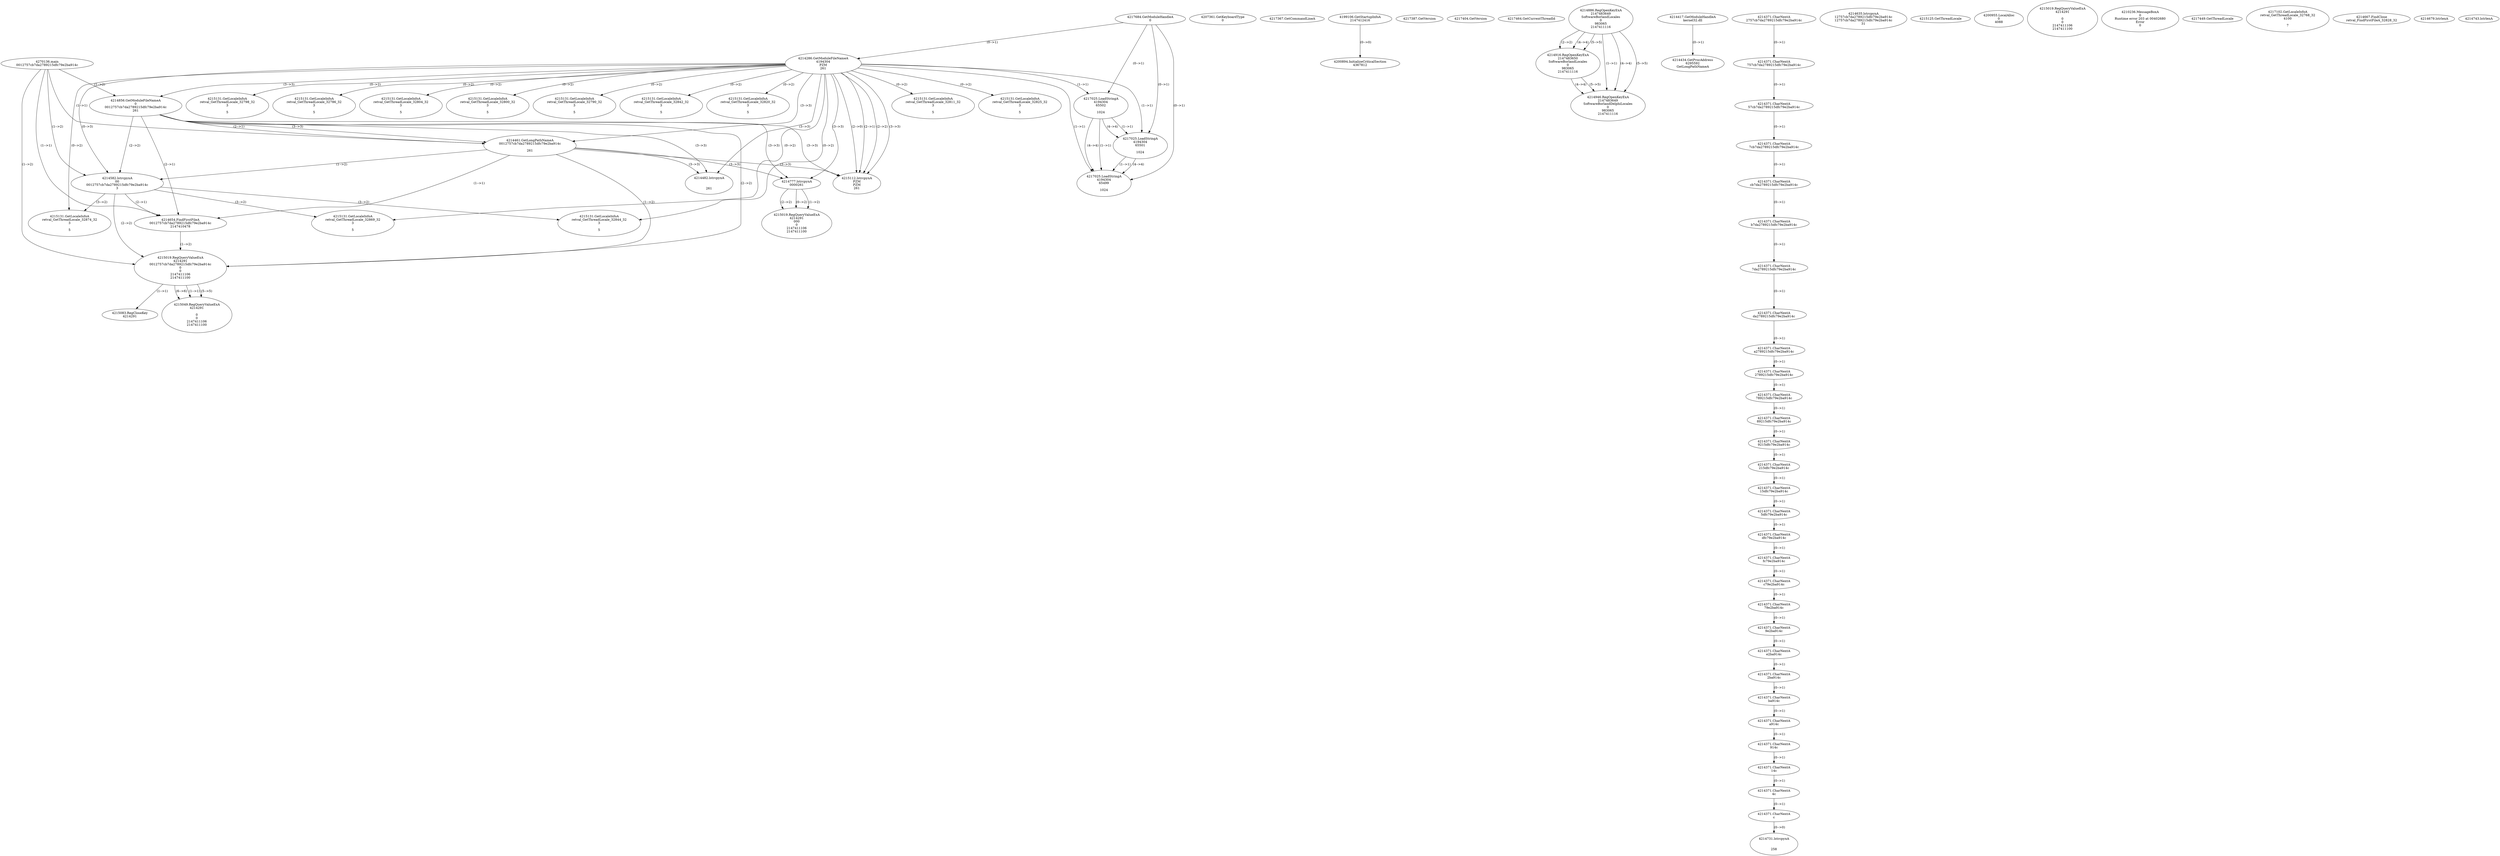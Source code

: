 // Global SCDG with merge call
digraph {
	0 [label="4270136.main
0012757cb7da2789215dfc79e2ba914c"]
	1 [label="4217684.GetModuleHandleA
0"]
	2 [label="4207361.GetKeyboardType
0"]
	3 [label="4217367.GetCommandLineA
"]
	4 [label="4199106.GetStartupInfoA
2147412416"]
	5 [label="4217387.GetVersion
"]
	6 [label="4217404.GetVersion
"]
	7 [label="4217464.GetCurrentThreadId
"]
	8 [label="4214286.GetModuleFileNameA
4194304
PZM
261"]
	1 -> 8 [label="(0-->1)"]
	9 [label="4214856.GetModuleFileNameA
0
0012757cb7da2789215dfc79e2ba914c
261"]
	0 -> 9 [label="(1-->2)"]
	8 -> 9 [label="(3-->3)"]
	10 [label="4214886.RegOpenKeyExA
2147483649
Software\Borland\Locales
0
983065
2147411116"]
	11 [label="4214417.GetModuleHandleA
kernel32.dll"]
	12 [label="4214434.GetProcAddress
6295592
GetLongPathNameA"]
	11 -> 12 [label="(0-->1)"]
	13 [label="4214461.GetLongPathNameA
0012757cb7da2789215dfc79e2ba914c

261"]
	0 -> 13 [label="(1-->1)"]
	9 -> 13 [label="(2-->1)"]
	8 -> 13 [label="(3-->3)"]
	9 -> 13 [label="(3-->3)"]
	14 [label="4214582.lstrcpynA
00
0012757cb7da2789215dfc79e2ba914c
3"]
	0 -> 14 [label="(1-->2)"]
	9 -> 14 [label="(2-->2)"]
	13 -> 14 [label="(1-->2)"]
	8 -> 14 [label="(0-->3)"]
	15 [label="4214371.CharNextA
2757cb7da2789215dfc79e2ba914c"]
	16 [label="4214371.CharNextA
757cb7da2789215dfc79e2ba914c"]
	15 -> 16 [label="(0-->1)"]
	17 [label="4214371.CharNextA
57cb7da2789215dfc79e2ba914c"]
	16 -> 17 [label="(0-->1)"]
	18 [label="4214371.CharNextA
7cb7da2789215dfc79e2ba914c"]
	17 -> 18 [label="(0-->1)"]
	19 [label="4214371.CharNextA
cb7da2789215dfc79e2ba914c"]
	18 -> 19 [label="(0-->1)"]
	20 [label="4214371.CharNextA
b7da2789215dfc79e2ba914c"]
	19 -> 20 [label="(0-->1)"]
	21 [label="4214371.CharNextA
7da2789215dfc79e2ba914c"]
	20 -> 21 [label="(0-->1)"]
	22 [label="4214371.CharNextA
da2789215dfc79e2ba914c"]
	21 -> 22 [label="(0-->1)"]
	23 [label="4214371.CharNextA
a2789215dfc79e2ba914c"]
	22 -> 23 [label="(0-->1)"]
	24 [label="4214371.CharNextA
2789215dfc79e2ba914c"]
	23 -> 24 [label="(0-->1)"]
	25 [label="4214371.CharNextA
789215dfc79e2ba914c"]
	24 -> 25 [label="(0-->1)"]
	26 [label="4214371.CharNextA
89215dfc79e2ba914c"]
	25 -> 26 [label="(0-->1)"]
	27 [label="4214371.CharNextA
9215dfc79e2ba914c"]
	26 -> 27 [label="(0-->1)"]
	28 [label="4214371.CharNextA
215dfc79e2ba914c"]
	27 -> 28 [label="(0-->1)"]
	29 [label="4214371.CharNextA
15dfc79e2ba914c"]
	28 -> 29 [label="(0-->1)"]
	30 [label="4214371.CharNextA
5dfc79e2ba914c"]
	29 -> 30 [label="(0-->1)"]
	31 [label="4214371.CharNextA
dfc79e2ba914c"]
	30 -> 31 [label="(0-->1)"]
	32 [label="4214371.CharNextA
fc79e2ba914c"]
	31 -> 32 [label="(0-->1)"]
	33 [label="4214371.CharNextA
c79e2ba914c"]
	32 -> 33 [label="(0-->1)"]
	34 [label="4214371.CharNextA
79e2ba914c"]
	33 -> 34 [label="(0-->1)"]
	35 [label="4214371.CharNextA
9e2ba914c"]
	34 -> 35 [label="(0-->1)"]
	36 [label="4214371.CharNextA
e2ba914c"]
	35 -> 36 [label="(0-->1)"]
	37 [label="4214371.CharNextA
2ba914c"]
	36 -> 37 [label="(0-->1)"]
	38 [label="4214371.CharNextA
ba914c"]
	37 -> 38 [label="(0-->1)"]
	39 [label="4214371.CharNextA
a914c"]
	38 -> 39 [label="(0-->1)"]
	40 [label="4214371.CharNextA
914c"]
	39 -> 40 [label="(0-->1)"]
	41 [label="4214371.CharNextA
14c"]
	40 -> 41 [label="(0-->1)"]
	42 [label="4214371.CharNextA
4c"]
	41 -> 42 [label="(0-->1)"]
	43 [label="4214371.CharNextA
c"]
	42 -> 43 [label="(0-->1)"]
	44 [label="4214635.lstrcpynA
12757cb7da2789215dfc79e2ba914c
12757cb7da2789215dfc79e2ba914c
31"]
	45 [label="4214654.FindFirstFileA
0012757cb7da2789215dfc79e2ba914c
2147410478"]
	0 -> 45 [label="(1-->1)"]
	9 -> 45 [label="(2-->1)"]
	13 -> 45 [label="(1-->1)"]
	14 -> 45 [label="(2-->1)"]
	46 [label="4215019.RegQueryValueExA
4214291
0012757cb7da2789215dfc79e2ba914c
0
0
2147411106
2147411100"]
	0 -> 46 [label="(1-->2)"]
	9 -> 46 [label="(2-->2)"]
	13 -> 46 [label="(1-->2)"]
	14 -> 46 [label="(2-->2)"]
	45 -> 46 [label="(1-->2)"]
	47 [label="4215083.RegCloseKey
4214291"]
	46 -> 47 [label="(1-->1)"]
	48 [label="4215112.lstrcpynA
PZM
PZM
261"]
	8 -> 48 [label="(2-->1)"]
	8 -> 48 [label="(2-->2)"]
	8 -> 48 [label="(3-->3)"]
	9 -> 48 [label="(3-->3)"]
	13 -> 48 [label="(3-->3)"]
	8 -> 48 [label="(2-->0)"]
	49 [label="4215125.GetThreadLocale
"]
	50 [label="4215131.GetLocaleInfoA
retval_GetThreadLocale_32874_32
3

5"]
	8 -> 50 [label="(0-->2)"]
	14 -> 50 [label="(3-->2)"]
	51 [label="4217025.LoadStringA
4194304
65502

1024"]
	1 -> 51 [label="(0-->1)"]
	8 -> 51 [label="(1-->1)"]
	52 [label="4217025.LoadStringA
4194304
65501

1024"]
	1 -> 52 [label="(0-->1)"]
	8 -> 52 [label="(1-->1)"]
	51 -> 52 [label="(1-->1)"]
	51 -> 52 [label="(4-->4)"]
	53 [label="4215049.RegQueryValueExA
4214291

0
0
2147411106
2147411100"]
	46 -> 53 [label="(1-->1)"]
	46 -> 53 [label="(5-->5)"]
	46 -> 53 [label="(6-->6)"]
	54 [label="4215131.GetLocaleInfoA
retval_GetThreadLocale_32844_32
3

5"]
	8 -> 54 [label="(0-->2)"]
	14 -> 54 [label="(3-->2)"]
	55 [label="4217025.LoadStringA
4194304
65499

1024"]
	1 -> 55 [label="(0-->1)"]
	8 -> 55 [label="(1-->1)"]
	51 -> 55 [label="(1-->1)"]
	52 -> 55 [label="(1-->1)"]
	51 -> 55 [label="(4-->4)"]
	52 -> 55 [label="(4-->4)"]
	56 [label="4200894.InitializeCriticalSection
4367812"]
	4 -> 56 [label="(0-->0)"]
	57 [label="4200955.LocalAlloc
0
4088"]
	58 [label="4214482.lstrcpynA


261"]
	8 -> 58 [label="(3-->3)"]
	9 -> 58 [label="(3-->3)"]
	13 -> 58 [label="(3-->3)"]
	59 [label="4215019.RegQueryValueExA
4214291

0
0
2147411106
2147411100"]
	60 [label="4215131.GetLocaleInfoA
retval_GetThreadLocale_32811_32
3

5"]
	8 -> 60 [label="(0-->2)"]
	61 [label="4214916.RegOpenKeyExA
2147483650
Software\Borland\Locales
0
983065
2147411116"]
	10 -> 61 [label="(2-->2)"]
	10 -> 61 [label="(4-->4)"]
	10 -> 61 [label="(5-->5)"]
	62 [label="4215131.GetLocaleInfoA
retval_GetThreadLocale_32825_32
3

5"]
	8 -> 62 [label="(0-->2)"]
	63 [label="4215131.GetLocaleInfoA
retval_GetThreadLocale_32798_32
3

5"]
	8 -> 63 [label="(0-->2)"]
	64 [label="4210236.MessageBoxA
0
Runtime error 203 at 00402680
Error
0"]
	65 [label="4215131.GetLocaleInfoA
retval_GetThreadLocale_32786_32
3

5"]
	8 -> 65 [label="(0-->2)"]
	66 [label="4215131.GetLocaleInfoA
retval_GetThreadLocale_32804_32
3

5"]
	8 -> 66 [label="(0-->2)"]
	67 [label="4214946.RegOpenKeyExA
2147483649
Software\Borland\Delphi\Locales
0
983065
2147411116"]
	10 -> 67 [label="(1-->1)"]
	10 -> 67 [label="(4-->4)"]
	61 -> 67 [label="(4-->4)"]
	10 -> 67 [label="(5-->5)"]
	61 -> 67 [label="(5-->5)"]
	68 [label="4215131.GetLocaleInfoA
retval_GetThreadLocale_32800_32
3

5"]
	8 -> 68 [label="(0-->2)"]
	69 [label="4215131.GetLocaleInfoA
retval_GetThreadLocale_32790_32
3

5"]
	8 -> 69 [label="(0-->2)"]
	70 [label="4217449.GetThreadLocale
"]
	71 [label="4217102.GetLocaleInfoA
retval_GetThreadLocale_32768_32
4100

7"]
	72 [label="4215131.GetLocaleInfoA
retval_GetThreadLocale_32842_32
3

5"]
	8 -> 72 [label="(0-->2)"]
	73 [label="4215131.GetLocaleInfoA
retval_GetThreadLocale_32820_32
3

5"]
	8 -> 73 [label="(0-->2)"]
	74 [label="4214667.FindClose
retval_FindFirstFileA_32828_32"]
	75 [label="4214679.lstrlenA
"]
	76 [label="4214731.lstrcpynA


258"]
	43 -> 76 [label="(0-->0)"]
	77 [label="4214743.lstrlenA
"]
	78 [label="4214777.lstrcpynA
00\
00\
261"]
	8 -> 78 [label="(3-->3)"]
	9 -> 78 [label="(3-->3)"]
	13 -> 78 [label="(3-->3)"]
	79 [label="4215019.RegQueryValueExA
4214291
00\
0
0
2147411106
2147411100"]
	78 -> 79 [label="(1-->2)"]
	78 -> 79 [label="(2-->2)"]
	78 -> 79 [label="(0-->2)"]
	80 [label="4215131.GetLocaleInfoA
retval_GetThreadLocale_32869_32
3

5"]
	8 -> 80 [label="(0-->2)"]
	14 -> 80 [label="(3-->2)"]
}
